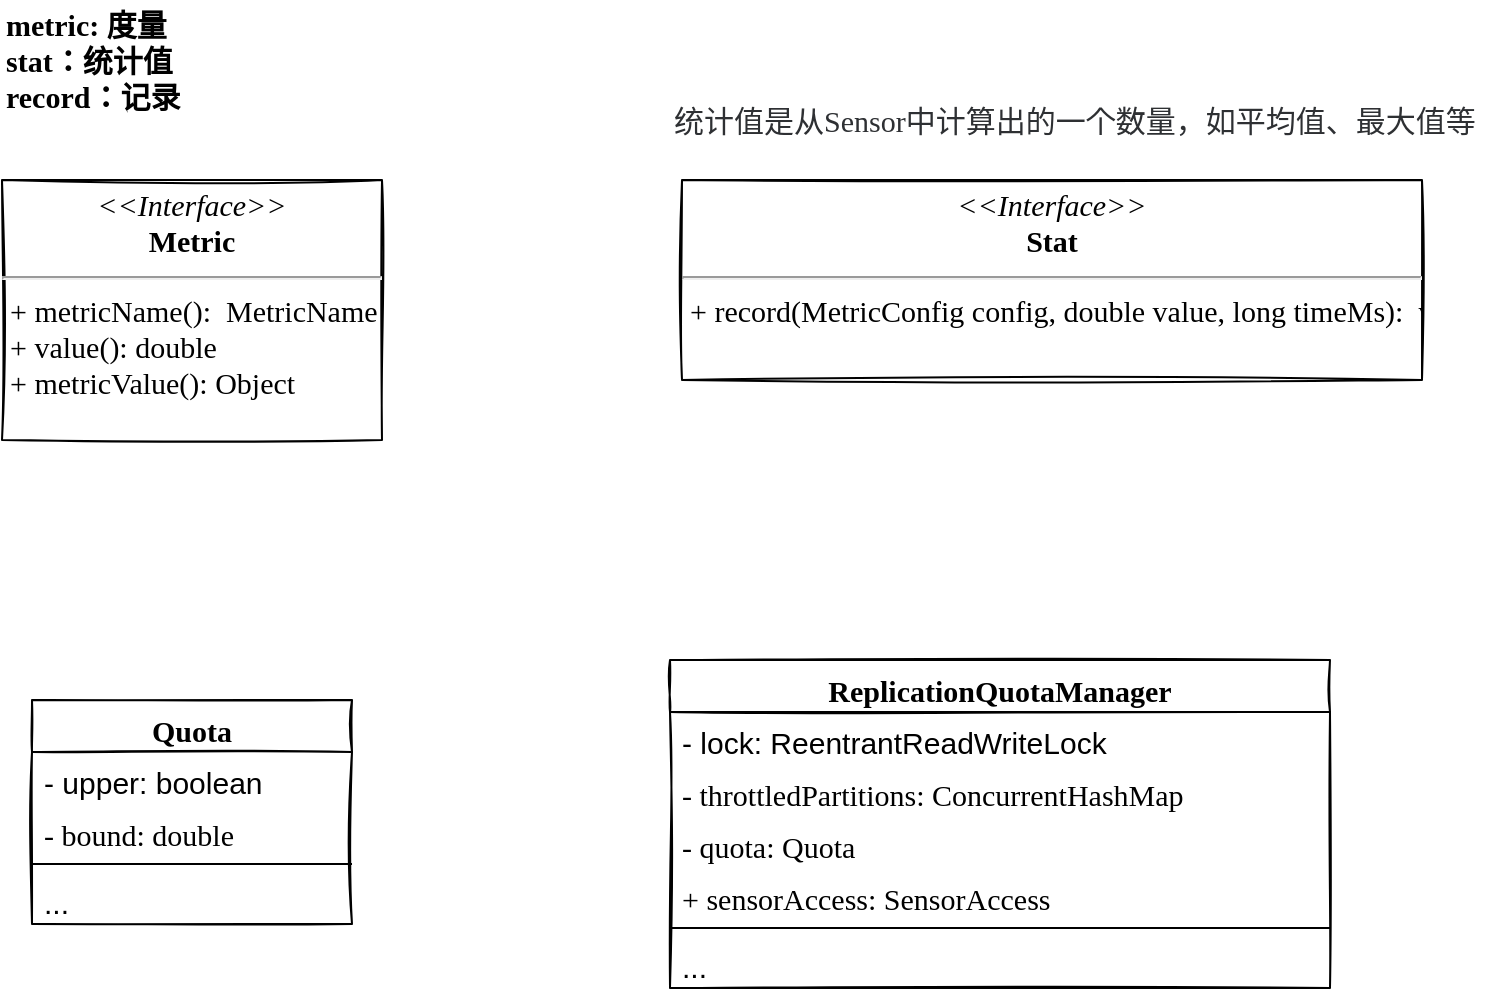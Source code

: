 <mxfile version="14.1.8" type="device" pages="2"><diagram id="JF94W4nRPNUaEnj3I9Kx" name="Quota"><mxGraphModel dx="1350" dy="862" grid="1" gridSize="10" guides="1" tooltips="1" connect="1" arrows="1" fold="1" page="1" pageScale="1" pageWidth="827" pageHeight="1169" math="0" shadow="0"><root><mxCell id="0"/><mxCell id="1" parent="0"/><mxCell id="zg2PffTFN1gbMF7ESSWf-3" value="&lt;p style=&quot;margin: 4px 0px 0px; text-align: center; font-size: 15px;&quot;&gt;&lt;i style=&quot;font-size: 15px;&quot;&gt;&amp;lt;&amp;lt;Interface&amp;gt;&amp;gt;&lt;/i&gt;&lt;br style=&quot;font-size: 15px;&quot;&gt;&lt;b style=&quot;font-size: 15px;&quot;&gt;Metric&lt;/b&gt;&lt;/p&gt;&lt;hr style=&quot;font-size: 15px;&quot;&gt;&lt;p style=&quot;margin: 0px 0px 0px 4px; font-size: 15px;&quot;&gt;+ metricName():&amp;nbsp; MetricName&lt;br style=&quot;font-size: 15px;&quot;&gt;+ value(): double&lt;/p&gt;&lt;p style=&quot;margin: 0px 0px 0px 4px; font-size: 15px;&quot;&gt;+ metricValue(): Object&lt;/p&gt;" style="verticalAlign=top;align=left;overflow=fill;fontSize=15;fontFamily=Comic Sans MS;html=1;sketch=1;" parent="1" vertex="1"><mxGeometry x="80" y="120" width="190" height="130" as="geometry"/></mxCell><mxCell id="zg2PffTFN1gbMF7ESSWf-4" value="metric: 度量&lt;br style=&quot;font-size: 15px;&quot;&gt;stat：统计值&lt;br style=&quot;font-size: 15px;&quot;&gt;record：记录" style="text;html=1;strokeColor=none;fillColor=none;align=left;verticalAlign=middle;whiteSpace=wrap;rounded=0;sketch=1;fontFamily=Comic Sans MS;fontStyle=1;fontSize=15;" parent="1" vertex="1"><mxGeometry x="80" y="30" width="220" height="60" as="geometry"/></mxCell><mxCell id="zg2PffTFN1gbMF7ESSWf-5" value="&lt;p style=&quot;margin: 4px 0px 0px; text-align: center; font-size: 15px;&quot;&gt;&lt;i style=&quot;font-size: 15px;&quot;&gt;&amp;lt;&amp;lt;Interface&amp;gt;&amp;gt;&lt;/i&gt;&lt;br style=&quot;font-size: 15px;&quot;&gt;&lt;b style=&quot;font-size: 15px;&quot;&gt;Stat&lt;/b&gt;&lt;/p&gt;&lt;hr style=&quot;font-size: 15px;&quot;&gt;&lt;p style=&quot;margin: 0px 0px 0px 4px; font-size: 15px;&quot;&gt;+ record(MetricConfig config, double value, long timeMs):&amp;nbsp; void&lt;/p&gt;" style="verticalAlign=top;align=left;overflow=fill;fontSize=15;fontFamily=Comic Sans MS;html=1;sketch=1;" parent="1" vertex="1"><mxGeometry x="420" y="120" width="370" height="100" as="geometry"/></mxCell><mxCell id="zg2PffTFN1gbMF7ESSWf-6" value="&lt;span style=&quot;color: rgb(46, 48, 51); font-size: 15px; line-height: 18px; background-color: rgb(255, 255, 255);&quot;&gt;统计值是从Sensor中计算出的一个数量，如平均值、最大值等&lt;/span&gt;" style="text;html=1;strokeColor=none;fillColor=none;align=left;verticalAlign=middle;whiteSpace=wrap;rounded=0;sketch=1;fontFamily=Comic Sans MS;fontSize=15;" parent="1" vertex="1"><mxGeometry x="414" y="80" width="420" height="20" as="geometry"/></mxCell><mxCell id="gkNSDBboLphuWqvVASIY-1" value="Quota" style="swimlane;fontStyle=1;align=center;verticalAlign=top;childLayout=stackLayout;horizontal=1;startSize=26;horizontalStack=0;resizeParent=1;resizeParentMax=0;resizeLast=0;collapsible=1;marginBottom=0;sketch=1;fillColor=none;fontFamily=Comic Sans MS;fontSize=15;" vertex="1" parent="1"><mxGeometry x="95" y="380" width="160" height="112" as="geometry"/></mxCell><mxCell id="gkNSDBboLphuWqvVASIY-2" value="- upper: boolean" style="text;strokeColor=none;fillColor=none;align=left;verticalAlign=top;spacingLeft=4;spacingRight=4;overflow=hidden;rotatable=0;points=[[0,0.5],[1,0.5]];portConstraint=eastwest;fontSize=15;" vertex="1" parent="gkNSDBboLphuWqvVASIY-1"><mxGeometry y="26" width="160" height="26" as="geometry"/></mxCell><mxCell id="gkNSDBboLphuWqvVASIY-5" value="- bound: double" style="text;strokeColor=none;fillColor=none;align=left;verticalAlign=top;spacingLeft=4;spacingRight=4;overflow=hidden;rotatable=0;points=[[0,0.5],[1,0.5]];portConstraint=eastwest;sketch=1;fontFamily=Comic Sans MS;fontSize=15;" vertex="1" parent="gkNSDBboLphuWqvVASIY-1"><mxGeometry y="52" width="160" height="26" as="geometry"/></mxCell><mxCell id="gkNSDBboLphuWqvVASIY-3" value="" style="line;strokeWidth=1;fillColor=none;align=left;verticalAlign=middle;spacingTop=-1;spacingLeft=3;spacingRight=3;rotatable=0;labelPosition=right;points=[];portConstraint=eastwest;fontSize=15;" vertex="1" parent="gkNSDBboLphuWqvVASIY-1"><mxGeometry y="78" width="160" height="8" as="geometry"/></mxCell><mxCell id="gkNSDBboLphuWqvVASIY-4" value="..." style="text;strokeColor=none;fillColor=none;align=left;verticalAlign=top;spacingLeft=4;spacingRight=4;overflow=hidden;rotatable=0;points=[[0,0.5],[1,0.5]];portConstraint=eastwest;fontSize=15;" vertex="1" parent="gkNSDBboLphuWqvVASIY-1"><mxGeometry y="86" width="160" height="26" as="geometry"/></mxCell><mxCell id="flK5j3tS2rGUg3DvJh8E-1" value="ReplicationQuotaManager" style="swimlane;fontStyle=1;align=center;verticalAlign=top;childLayout=stackLayout;horizontal=1;startSize=26;horizontalStack=0;resizeParent=1;resizeParentMax=0;resizeLast=0;collapsible=1;marginBottom=0;sketch=1;fillColor=none;fontFamily=Comic Sans MS;fontSize=15;" vertex="1" parent="1"><mxGeometry x="414" y="360" width="330" height="164" as="geometry"/></mxCell><mxCell id="flK5j3tS2rGUg3DvJh8E-2" value="- lock: ReentrantReadWriteLock" style="text;strokeColor=none;fillColor=none;align=left;verticalAlign=top;spacingLeft=4;spacingRight=4;overflow=hidden;rotatable=0;points=[[0,0.5],[1,0.5]];portConstraint=eastwest;fontSize=15;" vertex="1" parent="flK5j3tS2rGUg3DvJh8E-1"><mxGeometry y="26" width="330" height="26" as="geometry"/></mxCell><mxCell id="flK5j3tS2rGUg3DvJh8E-3" value="- throttledPartitions: ConcurrentHashMap" style="text;strokeColor=none;fillColor=none;align=left;verticalAlign=top;spacingLeft=4;spacingRight=4;overflow=hidden;rotatable=0;points=[[0,0.5],[1,0.5]];portConstraint=eastwest;sketch=1;fontFamily=Comic Sans MS;fontSize=15;" vertex="1" parent="flK5j3tS2rGUg3DvJh8E-1"><mxGeometry y="52" width="330" height="26" as="geometry"/></mxCell><mxCell id="flK5j3tS2rGUg3DvJh8E-6" value="- quota: Quota" style="text;strokeColor=none;fillColor=none;align=left;verticalAlign=top;spacingLeft=4;spacingRight=4;overflow=hidden;rotatable=0;points=[[0,0.5],[1,0.5]];portConstraint=eastwest;sketch=1;fontFamily=Comic Sans MS;fontSize=15;fontColor=#000000;" vertex="1" parent="flK5j3tS2rGUg3DvJh8E-1"><mxGeometry y="78" width="330" height="26" as="geometry"/></mxCell><mxCell id="flK5j3tS2rGUg3DvJh8E-7" value="+ sensorAccess: SensorAccess" style="text;strokeColor=none;fillColor=none;align=left;verticalAlign=top;spacingLeft=4;spacingRight=4;overflow=hidden;rotatable=0;points=[[0,0.5],[1,0.5]];portConstraint=eastwest;sketch=1;fontFamily=Comic Sans MS;fontSize=15;fontColor=#000000;" vertex="1" parent="flK5j3tS2rGUg3DvJh8E-1"><mxGeometry y="104" width="330" height="26" as="geometry"/></mxCell><mxCell id="flK5j3tS2rGUg3DvJh8E-4" value="" style="line;strokeWidth=1;fillColor=none;align=left;verticalAlign=middle;spacingTop=-1;spacingLeft=3;spacingRight=3;rotatable=0;labelPosition=right;points=[];portConstraint=eastwest;fontSize=15;" vertex="1" parent="flK5j3tS2rGUg3DvJh8E-1"><mxGeometry y="130" width="330" height="8" as="geometry"/></mxCell><mxCell id="flK5j3tS2rGUg3DvJh8E-5" value="..." style="text;strokeColor=none;fillColor=none;align=left;verticalAlign=top;spacingLeft=4;spacingRight=4;overflow=hidden;rotatable=0;points=[[0,0.5],[1,0.5]];portConstraint=eastwest;fontSize=15;" vertex="1" parent="flK5j3tS2rGUg3DvJh8E-1"><mxGeometry y="138" width="330" height="26" as="geometry"/></mxCell></root></mxGraphModel></diagram><diagram id="Egy1AgtdbDzqcx3Wi8GO" name="ReplicaFetcherThread"><mxGraphModel dx="2177" dy="862" grid="1" gridSize="10" guides="1" tooltips="1" connect="1" arrows="1" fold="1" page="1" pageScale="1" pageWidth="827" pageHeight="1169" math="0" shadow="0"><root><mxCell id="xrHM0USFxX5g2oBca21u-0"/><mxCell id="xrHM0USFxX5g2oBca21u-1" parent="xrHM0USFxX5g2oBca21u-0"/><mxCell id="dGXI4xPT_h6wjpgIt-u5-8" value="" style="rounded=0;whiteSpace=wrap;html=1;sketch=1;fontFamily=Comic Sans MS;fontSize=15;dashed=1;fillColor=none;" vertex="1" parent="xrHM0USFxX5g2oBca21u-1"><mxGeometry x="-220" y="150" width="410" height="290" as="geometry"/></mxCell><mxCell id="dGXI4xPT_h6wjpgIt-u5-17" style="edgeStyle=orthogonalEdgeStyle;rounded=0;orthogonalLoop=1;jettySize=auto;html=1;entryX=0.207;entryY=-0.04;entryDx=0;entryDy=0;entryPerimeter=0;fontFamily=Comic Sans MS;fontSize=15;sketch=1;" edge="1" parent="xrHM0USFxX5g2oBca21u-1" source="dGXI4xPT_h6wjpgIt-u5-9" target="dGXI4xPT_h6wjpgIt-u5-11"><mxGeometry relative="1" as="geometry"/></mxCell><mxCell id="dGXI4xPT_h6wjpgIt-u5-9" value="def startup()" style="html=1;whiteSpace=wrap;comic=1;strokeWidth=2;fontFamily=Comic Sans MS;fontStyle=0;sketch=1;fillColor=none;fontSize=15;" vertex="1" parent="xrHM0USFxX5g2oBca21u-1"><mxGeometry x="-160" y="210" width="120" height="30" as="geometry"/></mxCell><mxCell id="dGXI4xPT_h6wjpgIt-u5-19" style="edgeStyle=orthogonalEdgeStyle;rounded=0;orthogonalLoop=1;jettySize=auto;html=1;entryX=0;entryY=0.5;entryDx=0;entryDy=0;fontFamily=Comic Sans MS;fontSize=15;sketch=1;" edge="1" parent="xrHM0USFxX5g2oBca21u-1" source="dGXI4xPT_h6wjpgIt-u5-11" target="dGXI4xPT_h6wjpgIt-u5-16"><mxGeometry relative="1" as="geometry"/></mxCell><mxCell id="dGXI4xPT_h6wjpgIt-u5-11" value="def createReplicaManager(isShuttingDown)" style="html=1;whiteSpace=wrap;comic=1;strokeWidth=2;fontFamily=Comic Sans MS;fontStyle=0;sketch=1;fillColor=none;fontSize=15;" vertex="1" parent="xrHM0USFxX5g2oBca21u-1"><mxGeometry x="-170" y="310" width="340" height="100" as="geometry"/></mxCell><mxCell id="dGXI4xPT_h6wjpgIt-u5-12" value="" style="rounded=0;whiteSpace=wrap;html=1;sketch=1;fillColor=none;fontFamily=Comic Sans MS;fontSize=15;dashed=1;" vertex="1" parent="xrHM0USFxX5g2oBca21u-1"><mxGeometry x="380" y="150" width="680" height="260" as="geometry"/></mxCell><mxCell id="dGXI4xPT_h6wjpgIt-u5-13" value="KafkaServer" style="text;html=1;strokeColor=none;fillColor=none;align=center;verticalAlign=middle;whiteSpace=wrap;rounded=0;sketch=1;fontFamily=Comic Sans MS;fontStyle=1;fontSize=15;" vertex="1" parent="xrHM0USFxX5g2oBca21u-1"><mxGeometry x="-240" y="110" width="110" height="20" as="geometry"/></mxCell><mxCell id="dGXI4xPT_h6wjpgIt-u5-15" value="ReplicaManager" style="text;html=1;strokeColor=none;fillColor=none;align=center;verticalAlign=middle;whiteSpace=wrap;rounded=0;sketch=1;fontFamily=Comic Sans MS;fontStyle=1;fontSize=15;" vertex="1" parent="xrHM0USFxX5g2oBca21u-1"><mxGeometry x="380" y="110" width="110" height="20" as="geometry"/></mxCell><mxCell id="dGXI4xPT_h6wjpgIt-u5-21" style="edgeStyle=orthogonalEdgeStyle;rounded=0;sketch=1;orthogonalLoop=1;jettySize=auto;html=1;entryX=0.16;entryY=-0.014;entryDx=0;entryDy=0;entryPerimeter=0;fontFamily=Comic Sans MS;fontSize=15;" edge="1" parent="xrHM0USFxX5g2oBca21u-1" source="dGXI4xPT_h6wjpgIt-u5-16" target="dGXI4xPT_h6wjpgIt-u5-20"><mxGeometry relative="1" as="geometry"/></mxCell><mxCell id="dGXI4xPT_h6wjpgIt-u5-16" value="def this(...)" style="rounded=0;whiteSpace=wrap;html=1;sketch=1;fillColor=none;fontFamily=Comic Sans MS;fontSize=15;" vertex="1" parent="xrHM0USFxX5g2oBca21u-1"><mxGeometry x="430" y="170" width="120" height="40" as="geometry"/></mxCell><mxCell id="MK2yfuIlBhCgAXts65zb-6" style="edgeStyle=orthogonalEdgeStyle;rounded=0;sketch=1;orthogonalLoop=1;jettySize=auto;html=1;entryX=1;entryY=0.5;entryDx=0;entryDy=0;fontFamily=Comic Sans MS;fontSize=15;" edge="1" parent="xrHM0USFxX5g2oBca21u-1" source="dGXI4xPT_h6wjpgIt-u5-20" target="MK2yfuIlBhCgAXts65zb-5"><mxGeometry relative="1" as="geometry"/></mxCell><mxCell id="dGXI4xPT_h6wjpgIt-u5-20" value="def createReplicaFetcherManager(metrics, time, threadNamePrefix, quotaManagers.follower)" style="rounded=0;whiteSpace=wrap;html=1;sketch=1;fillColor=none;fontFamily=Comic Sans MS;fontSize=15;" vertex="1" parent="xrHM0USFxX5g2oBca21u-1"><mxGeometry x="433.5" y="310" width="353" height="70" as="geometry"/></mxCell><mxCell id="MK2yfuIlBhCgAXts65zb-0" value="Text" style="text;html=1;strokeColor=none;fillColor=none;align=center;verticalAlign=middle;whiteSpace=wrap;rounded=0;dashed=1;sketch=1;fontFamily=Comic Sans MS;fontSize=15;" vertex="1" parent="xrHM0USFxX5g2oBca21u-1"><mxGeometry x="-360" y="30" width="40" height="20" as="geometry"/></mxCell><mxCell id="MK2yfuIlBhCgAXts65zb-1" value="" style="rounded=0;whiteSpace=wrap;html=1;sketch=1;fontFamily=Comic Sans MS;fillColor=none;fontSize=15;dashed=1;" vertex="1" parent="xrHM0USFxX5g2oBca21u-1"><mxGeometry x="380" y="500" width="350" height="110" as="geometry"/></mxCell><mxCell id="MK2yfuIlBhCgAXts65zb-2" value="ReplicaFetcherManager" style="text;html=1;strokeColor=none;fillColor=none;align=center;verticalAlign=middle;whiteSpace=wrap;rounded=0;sketch=1;fontFamily=Comic Sans MS;fontStyle=1;fontSize=15;" vertex="1" parent="xrHM0USFxX5g2oBca21u-1"><mxGeometry x="400" y="460" width="110" height="20" as="geometry"/></mxCell><mxCell id="MK2yfuIlBhCgAXts65zb-10" style="edgeStyle=orthogonalEdgeStyle;rounded=0;orthogonalLoop=1;jettySize=auto;html=1;sketch=1;" edge="1" parent="xrHM0USFxX5g2oBca21u-1" source="MK2yfuIlBhCgAXts65zb-5" target="MK2yfuIlBhCgAXts65zb-9"><mxGeometry relative="1" as="geometry"/></mxCell><mxCell id="MK2yfuIlBhCgAXts65zb-5" value="def this(...)" style="rounded=0;whiteSpace=wrap;html=1;sketch=1;fillColor=none;fontFamily=Comic Sans MS;fontSize=15;" vertex="1" parent="xrHM0USFxX5g2oBca21u-1"><mxGeometry x="420" y="540" width="160" height="40" as="geometry"/></mxCell><mxCell id="MK2yfuIlBhCgAXts65zb-7" value="" style="rounded=0;whiteSpace=wrap;html=1;sketch=1;fontFamily=Comic Sans MS;fillColor=none;fontSize=15;dashed=1;" vertex="1" parent="xrHM0USFxX5g2oBca21u-1"><mxGeometry x="-140" y="690" width="870" height="760" as="geometry"/></mxCell><mxCell id="MK2yfuIlBhCgAXts65zb-8" value="ReplicaFetcherThread" style="text;html=1;strokeColor=none;fillColor=none;align=center;verticalAlign=middle;whiteSpace=wrap;rounded=0;sketch=1;fontFamily=Comic Sans MS;fontStyle=1;fontSize=15;" vertex="1" parent="xrHM0USFxX5g2oBca21u-1"><mxGeometry x="360" y="650" width="190" height="20" as="geometry"/></mxCell><mxCell id="MK2yfuIlBhCgAXts65zb-9" value="def this(...)" style="rounded=0;whiteSpace=wrap;html=1;sketch=1;fillColor=none;fontFamily=Comic Sans MS;fontSize=15;" vertex="1" parent="xrHM0USFxX5g2oBca21u-1"><mxGeometry x="420" y="720" width="160" height="40" as="geometry"/></mxCell><mxCell id="MK2yfuIlBhCgAXts65zb-11" value="" style="rounded=0;whiteSpace=wrap;html=1;sketch=1;fillColor=none;fontFamily=Comic Sans MS;fontSize=15;dashed=1;" vertex="1" parent="xrHM0USFxX5g2oBca21u-1"><mxGeometry x="870" y="500" width="330" height="110" as="geometry"/></mxCell><mxCell id="MK2yfuIlBhCgAXts65zb-12" value="def&amp;nbsp;addFetcherForPartitions(...)" style="rounded=0;whiteSpace=wrap;html=1;sketch=1;fillColor=none;fontFamily=Comic Sans MS;fontSize=15;" vertex="1" parent="xrHM0USFxX5g2oBca21u-1"><mxGeometry x="900" y="540" width="240" height="40" as="geometry"/></mxCell><mxCell id="MK2yfuIlBhCgAXts65zb-19" style="edgeStyle=orthogonalEdgeStyle;rounded=0;sketch=1;orthogonalLoop=1;jettySize=auto;html=1;entryX=0.125;entryY=0;entryDx=0;entryDy=0;entryPerimeter=0;fontFamily=Comic Sans MS;fontSize=15;" edge="1" parent="xrHM0USFxX5g2oBca21u-1" source="MK2yfuIlBhCgAXts65zb-13" target="MK2yfuIlBhCgAXts65zb-12"><mxGeometry relative="1" as="geometry"/></mxCell><mxCell id="MK2yfuIlBhCgAXts65zb-13" value="def makeFollowers(...)" style="rounded=0;whiteSpace=wrap;html=1;sketch=1;fillColor=none;fontFamily=Comic Sans MS;fontSize=15;" vertex="1" parent="xrHM0USFxX5g2oBca21u-1"><mxGeometry x="850" y="330" width="160" height="40" as="geometry"/></mxCell><mxCell id="MK2yfuIlBhCgAXts65zb-15" value="AbstractFetcherManager" style="text;html=1;strokeColor=none;fillColor=none;align=center;verticalAlign=middle;whiteSpace=wrap;rounded=0;sketch=1;fontFamily=Comic Sans MS;fontStyle=1;fontSize=15;" vertex="1" parent="xrHM0USFxX5g2oBca21u-1"><mxGeometry x="870" y="460" width="190" height="20" as="geometry"/></mxCell><mxCell id="MK2yfuIlBhCgAXts65zb-16" value="" style="shape=flexArrow;endArrow=classic;html=1;fillColor=#d5e8d4;strokeColor=#82b366;" edge="1" parent="xrHM0USFxX5g2oBca21u-1"><mxGeometry width="50" height="50" relative="1" as="geometry"><mxPoint x="1140" y="240" as="sourcePoint"/><mxPoint x="1020" y="320" as="targetPoint"/></mxGeometry></mxCell><mxCell id="MK2yfuIlBhCgAXts65zb-17" value="启动ReplicaFetcherThread线程" style="text;html=1;strokeColor=none;fillColor=none;align=center;verticalAlign=middle;whiteSpace=wrap;rounded=0;sketch=1;fontSize=15;fontFamily=Comic Sans MS;" vertex="1" parent="xrHM0USFxX5g2oBca21u-1"><mxGeometry x="1151" y="220" width="229" height="20" as="geometry"/></mxCell><mxCell id="MK2yfuIlBhCgAXts65zb-20" value="Extends" style="endArrow=block;endSize=16;endFill=0;html=1;fontFamily=Comic Sans MS;fontSize=15;" edge="1" parent="xrHM0USFxX5g2oBca21u-1"><mxGeometry width="160" relative="1" as="geometry"><mxPoint x="740" y="560" as="sourcePoint"/><mxPoint x="860" y="559.5" as="targetPoint"/></mxGeometry></mxCell><mxCell id="MK2yfuIlBhCgAXts65zb-21" value="" style="rounded=0;whiteSpace=wrap;html=1;sketch=1;fontFamily=Comic Sans MS;fillColor=none;fontSize=15;dashed=1;" vertex="1" parent="xrHM0USFxX5g2oBca21u-1"><mxGeometry x="870" y="690" width="360" height="800" as="geometry"/></mxCell><mxCell id="MK2yfuIlBhCgAXts65zb-22" value="AbstractFetcherThread" style="text;html=1;strokeColor=none;fillColor=none;align=center;verticalAlign=middle;whiteSpace=wrap;rounded=0;sketch=1;fontFamily=Comic Sans MS;fontStyle=1;fontSize=15;" vertex="1" parent="xrHM0USFxX5g2oBca21u-1"><mxGeometry x="860" y="650" width="190" height="20" as="geometry"/></mxCell><mxCell id="MK2yfuIlBhCgAXts65zb-23" value="Extends" style="endArrow=block;endSize=16;endFill=0;html=1;fontFamily=Comic Sans MS;fontSize=15;" edge="1" parent="xrHM0USFxX5g2oBca21u-1"><mxGeometry width="160" relative="1" as="geometry"><mxPoint x="740" y="740" as="sourcePoint"/><mxPoint x="860" y="739.5" as="targetPoint"/></mxGeometry></mxCell><UserObject label="quotaManagers.follower" link="quotaManagers.follower" id="MK2yfuIlBhCgAXts65zb-27"><mxCell style="text;html=1;strokeColor=#d79b00;fillColor=#ffe6cc;align=center;verticalAlign=middle;whiteSpace=wrap;rounded=0;sketch=1;fontFamily=Comic Sans MS;fontSize=15;" vertex="1" parent="xrHM0USFxX5g2oBca21u-1"><mxGeometry x="490" y="240" width="170" height="20" as="geometry"/></mxCell></UserObject><UserObject label="ReplicationQuotaManager" id="MK2yfuIlBhCgAXts65zb-29"><mxCell style="text;html=1;strokeColor=#d79b00;fillColor=#ffe6cc;align=center;verticalAlign=middle;whiteSpace=wrap;rounded=0;sketch=1;fontFamily=Comic Sans MS;fontSize=15;" vertex="1" parent="xrHM0USFxX5g2oBca21u-1"><mxGeometry x="610" y="440" width="190" height="20" as="geometry"/></mxCell></UserObject><mxCell id="MK2yfuIlBhCgAXts65zb-31" value="" style="shape=flexArrow;endArrow=classic;html=1;fillColor=#f8cecc;strokeColor=#b85450;" edge="1" parent="xrHM0USFxX5g2oBca21u-1"><mxGeometry width="50" height="50" relative="1" as="geometry"><mxPoint x="630" y="60" as="sourcePoint"/><mxPoint x="530" y="160" as="targetPoint"/></mxGeometry></mxCell><mxCell id="MK2yfuIlBhCgAXts65zb-32" value="quota" style="text;html=1;align=center;verticalAlign=middle;resizable=0;points=[];autosize=1;fontSize=15;fontFamily=Comic Sans MS;" vertex="1" parent="xrHM0USFxX5g2oBca21u-1"><mxGeometry x="630" y="50" width="50" height="20" as="geometry"/></mxCell><UserObject label="ReplicationQuotaManager" id="MK2yfuIlBhCgAXts65zb-33"><mxCell style="text;html=1;strokeColor=#d79b00;fillColor=#ffe6cc;align=center;verticalAlign=middle;whiteSpace=wrap;rounded=0;sketch=1;fontFamily=Comic Sans MS;fontSize=15;" vertex="1" parent="xrHM0USFxX5g2oBca21u-1"><mxGeometry x="500" y="630" width="190" height="20" as="geometry"/></mxCell></UserObject><mxCell id="Vt6WNyVdDGF4iNq2E-wu-22" style="edgeStyle=orthogonalEdgeStyle;rounded=0;sketch=1;orthogonalLoop=1;jettySize=auto;html=1;entryX=0.5;entryY=0;entryDx=0;entryDy=0;fontFamily=Comic Sans MS;fontSize=15;" edge="1" parent="xrHM0USFxX5g2oBca21u-1" source="Vt6WNyVdDGF4iNq2E-wu-19" target="Vt6WNyVdDGF4iNq2E-wu-20"><mxGeometry relative="1" as="geometry"/></mxCell><mxCell id="Vt6WNyVdDGF4iNq2E-wu-19" value="def run()" style="rounded=0;whiteSpace=wrap;html=1;sketch=1;fillColor=none;fontFamily=Comic Sans MS;fontSize=15;" vertex="1" parent="xrHM0USFxX5g2oBca21u-1"><mxGeometry x="920" y="760" width="167.5" height="40" as="geometry"/></mxCell><mxCell id="Vt6WNyVdDGF4iNq2E-wu-25" style="edgeStyle=orthogonalEdgeStyle;rounded=0;sketch=1;orthogonalLoop=1;jettySize=auto;html=1;entryX=0.5;entryY=0;entryDx=0;entryDy=0;fontFamily=Comic Sans MS;fontSize=15;" edge="1" parent="xrHM0USFxX5g2oBca21u-1" source="Vt6WNyVdDGF4iNq2E-wu-20" target="Vt6WNyVdDGF4iNq2E-wu-23"><mxGeometry relative="1" as="geometry"/></mxCell><mxCell id="Vt6WNyVdDGF4iNq2E-wu-20" value="def doWork()" style="rounded=0;whiteSpace=wrap;html=1;sketch=1;fillColor=none;fontFamily=Comic Sans MS;fontSize=15;" vertex="1" parent="xrHM0USFxX5g2oBca21u-1"><mxGeometry x="920.5" y="860" width="167" height="40" as="geometry"/></mxCell><mxCell id="Vt6WNyVdDGF4iNq2E-wu-23" value="def maybeTruncate()" style="rounded=0;whiteSpace=wrap;html=1;sketch=1;fillColor=none;fontFamily=Comic Sans MS;fontSize=15;" vertex="1" parent="xrHM0USFxX5g2oBca21u-1"><mxGeometry x="920" y="970" width="167" height="40" as="geometry"/></mxCell><mxCell id="Vt6WNyVdDGF4iNq2E-wu-38" style="edgeStyle=orthogonalEdgeStyle;rounded=0;sketch=1;orthogonalLoop=1;jettySize=auto;html=1;entryX=1;entryY=0.5;entryDx=0;entryDy=0;fontFamily=Comic Sans MS;fontSize=15;" edge="1" parent="xrHM0USFxX5g2oBca21u-1" source="Vt6WNyVdDGF4iNq2E-wu-24" target="Vt6WNyVdDGF4iNq2E-wu-37"><mxGeometry relative="1" as="geometry"/></mxCell><mxCell id="Vt6WNyVdDGF4iNq2E-wu-42" style="edgeStyle=orthogonalEdgeStyle;rounded=0;sketch=1;orthogonalLoop=1;jettySize=auto;html=1;entryX=0.5;entryY=0;entryDx=0;entryDy=0;fontFamily=Comic Sans MS;fontSize=15;" edge="1" parent="xrHM0USFxX5g2oBca21u-1" source="Vt6WNyVdDGF4iNq2E-wu-24" target="Vt6WNyVdDGF4iNq2E-wu-40"><mxGeometry relative="1" as="geometry"/></mxCell><mxCell id="Vt6WNyVdDGF4iNq2E-wu-24" value="def maybeFetch()" style="rounded=0;whiteSpace=wrap;html=1;sketch=1;fillColor=none;fontFamily=Comic Sans MS;fontSize=15;" vertex="1" parent="xrHM0USFxX5g2oBca21u-1"><mxGeometry x="920.5" y="1050" width="167" height="40" as="geometry"/></mxCell><mxCell id="Vt6WNyVdDGF4iNq2E-wu-37" value="def buildFetch(...)" style="rounded=0;whiteSpace=wrap;html=1;sketch=1;fillColor=none;fontFamily=Comic Sans MS;fontSize=15;" vertex="1" parent="xrHM0USFxX5g2oBca21u-1"><mxGeometry x="420" y="840" width="160" height="40" as="geometry"/></mxCell><mxCell id="Vt6WNyVdDGF4iNq2E-wu-49" style="edgeStyle=orthogonalEdgeStyle;rounded=0;sketch=1;orthogonalLoop=1;jettySize=auto;html=1;entryX=0.5;entryY=1;entryDx=0;entryDy=0;fontFamily=Comic Sans MS;fontSize=15;" edge="1" parent="xrHM0USFxX5g2oBca21u-1" source="Vt6WNyVdDGF4iNq2E-wu-40" target="Vt6WNyVdDGF4iNq2E-wu-48"><mxGeometry relative="1" as="geometry"/></mxCell><mxCell id="Vt6WNyVdDGF4iNq2E-wu-55" style="edgeStyle=orthogonalEdgeStyle;rounded=0;sketch=1;orthogonalLoop=1;jettySize=auto;html=1;fontFamily=Comic Sans MS;fontSize=15;fontColor=#000000;" edge="1" parent="xrHM0USFxX5g2oBca21u-1" source="Vt6WNyVdDGF4iNq2E-wu-40" target="Vt6WNyVdDGF4iNq2E-wu-54"><mxGeometry relative="1" as="geometry"/></mxCell><mxCell id="Vt6WNyVdDGF4iNq2E-wu-40" value="def processFetchRequest(...)" style="rounded=0;whiteSpace=wrap;html=1;sketch=1;fillColor=none;fontFamily=Comic Sans MS;fontSize=15;" vertex="1" parent="xrHM0USFxX5g2oBca21u-1"><mxGeometry x="895.5" y="1160" width="216" height="40" as="geometry"/></mxCell><mxCell id="Vt6WNyVdDGF4iNq2E-wu-46" value="step01" style="text;html=1;strokeColor=none;fillColor=none;align=center;verticalAlign=middle;whiteSpace=wrap;rounded=0;sketch=1;fontFamily=Comic Sans MS;fontSize=15;fontStyle=1" vertex="1" parent="xrHM0USFxX5g2oBca21u-1"><mxGeometry x="770" y="1040" width="40" height="20" as="geometry"/></mxCell><mxCell id="Vt6WNyVdDGF4iNq2E-wu-47" value="step02" style="text;html=1;strokeColor=none;fillColor=none;align=center;verticalAlign=middle;whiteSpace=wrap;rounded=0;sketch=1;fontFamily=Comic Sans MS;fontSize=15;fontStyle=1" vertex="1" parent="xrHM0USFxX5g2oBca21u-1"><mxGeometry x="1010" y="1120" width="55" height="20" as="geometry"/></mxCell><mxCell id="Vt6WNyVdDGF4iNq2E-wu-48" value="def fetchFromLeader(...)" style="rounded=0;whiteSpace=wrap;html=1;sketch=1;fillColor=none;fontFamily=Comic Sans MS;fontSize=15;" vertex="1" parent="xrHM0USFxX5g2oBca21u-1"><mxGeometry x="392" y="930" width="216" height="40" as="geometry"/></mxCell><mxCell id="Vt6WNyVdDGF4iNq2E-wu-51" value="" style="rounded=0;whiteSpace=wrap;html=1;sketch=1;fontFamily=Comic Sans MS;fontSize=15;fillColor=none;dashed=1;dashPattern=1 4;" vertex="1" parent="xrHM0USFxX5g2oBca21u-1"><mxGeometry x="900" y="950" width="230" height="150" as="geometry"/></mxCell><mxCell id="Vt6WNyVdDGF4iNq2E-wu-52" value="step01" style="text;html=1;strokeColor=none;fillColor=none;align=center;verticalAlign=middle;whiteSpace=wrap;rounded=0;sketch=1;fontFamily=Comic Sans MS;fontSize=15;fontStyle=1" vertex="1" parent="xrHM0USFxX5g2oBca21u-1"><mxGeometry x="520" y="1070" width="40" height="20" as="geometry"/></mxCell><mxCell id="Vt6WNyVdDGF4iNq2E-wu-58" style="edgeStyle=orthogonalEdgeStyle;rounded=0;sketch=1;orthogonalLoop=1;jettySize=auto;html=1;entryX=0.407;entryY=1;entryDx=0;entryDy=0;entryPerimeter=0;fontFamily=Comic Sans MS;fontSize=15;fontColor=#000000;" edge="1" parent="xrHM0USFxX5g2oBca21u-1" source="Vt6WNyVdDGF4iNq2E-wu-54" target="Vt6WNyVdDGF4iNq2E-wu-57"><mxGeometry relative="1" as="geometry"/></mxCell><mxCell id="Vt6WNyVdDGF4iNq2E-wu-54" value="def processPartitionData(...)" style="rounded=0;whiteSpace=wrap;html=1;sketch=1;fillColor=none;fontFamily=Comic Sans MS;fontSize=15;" vertex="1" parent="xrHM0USFxX5g2oBca21u-1"><mxGeometry x="200" y="1030" width="230" height="50" as="geometry"/></mxCell><mxCell id="Vt6WNyVdDGF4iNq2E-wu-56" value="step02" style="text;html=1;strokeColor=none;fillColor=none;align=center;verticalAlign=middle;whiteSpace=wrap;rounded=0;sketch=1;fontFamily=Comic Sans MS;fontSize=15;fontStyle=1" vertex="1" parent="xrHM0USFxX5g2oBca21u-1"><mxGeometry x="360" y="1150" width="40" height="20" as="geometry"/></mxCell><mxCell id="Vt6WNyVdDGF4iNq2E-wu-57" value="&lt;div&gt;if (quota.isThrottled(topicPartition))&lt;/div&gt;&lt;div&gt;&amp;nbsp; &amp;nbsp; &amp;nbsp; quota.record(records.sizeInBytes)&lt;/div&gt;" style="rounded=0;whiteSpace=wrap;html=1;sketch=1;fillColor=none;fontFamily=Comic Sans MS;fontSize=15;fontColor=#000000;align=left;verticalAlign=top;" vertex="1" parent="xrHM0USFxX5g2oBca21u-1"><mxGeometry x="-110" y="930" width="290" height="60" as="geometry"/></mxCell></root></mxGraphModel></diagram></mxfile>